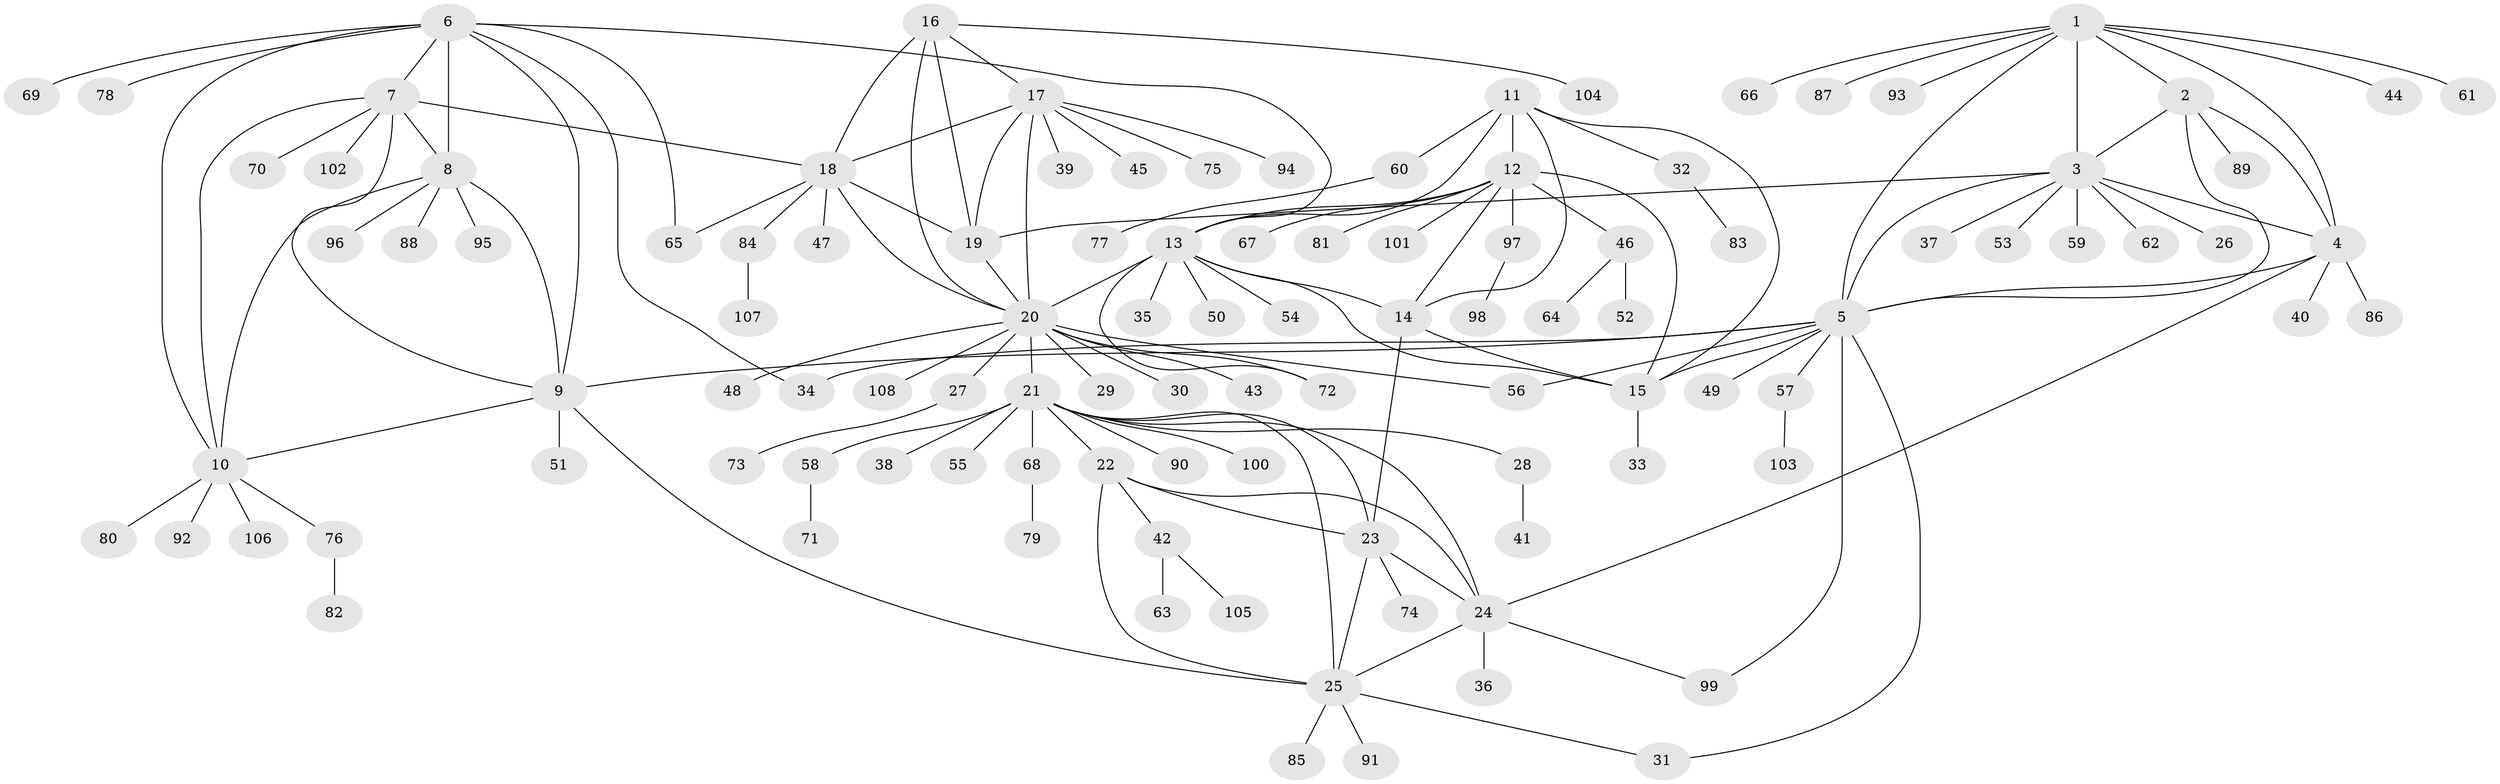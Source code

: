 // coarse degree distribution, {10: 0.024390243902439025, 2: 0.12195121951219512, 16: 0.012195121951219513, 11: 0.024390243902439025, 5: 0.024390243902439025, 6: 0.04878048780487805, 9: 0.012195121951219513, 7: 0.024390243902439025, 3: 0.012195121951219513, 14: 0.012195121951219513, 1: 0.6829268292682927}
// Generated by graph-tools (version 1.1) at 2025/52/02/27/25 19:52:17]
// undirected, 108 vertices, 149 edges
graph export_dot {
graph [start="1"]
  node [color=gray90,style=filled];
  1;
  2;
  3;
  4;
  5;
  6;
  7;
  8;
  9;
  10;
  11;
  12;
  13;
  14;
  15;
  16;
  17;
  18;
  19;
  20;
  21;
  22;
  23;
  24;
  25;
  26;
  27;
  28;
  29;
  30;
  31;
  32;
  33;
  34;
  35;
  36;
  37;
  38;
  39;
  40;
  41;
  42;
  43;
  44;
  45;
  46;
  47;
  48;
  49;
  50;
  51;
  52;
  53;
  54;
  55;
  56;
  57;
  58;
  59;
  60;
  61;
  62;
  63;
  64;
  65;
  66;
  67;
  68;
  69;
  70;
  71;
  72;
  73;
  74;
  75;
  76;
  77;
  78;
  79;
  80;
  81;
  82;
  83;
  84;
  85;
  86;
  87;
  88;
  89;
  90;
  91;
  92;
  93;
  94;
  95;
  96;
  97;
  98;
  99;
  100;
  101;
  102;
  103;
  104;
  105;
  106;
  107;
  108;
  1 -- 2;
  1 -- 3;
  1 -- 4;
  1 -- 5;
  1 -- 44;
  1 -- 61;
  1 -- 66;
  1 -- 87;
  1 -- 93;
  2 -- 3;
  2 -- 4;
  2 -- 5;
  2 -- 89;
  3 -- 4;
  3 -- 5;
  3 -- 19;
  3 -- 26;
  3 -- 37;
  3 -- 53;
  3 -- 59;
  3 -- 62;
  4 -- 5;
  4 -- 24;
  4 -- 40;
  4 -- 86;
  5 -- 9;
  5 -- 15;
  5 -- 31;
  5 -- 34;
  5 -- 49;
  5 -- 56;
  5 -- 57;
  5 -- 99;
  6 -- 7;
  6 -- 8;
  6 -- 9;
  6 -- 10;
  6 -- 13;
  6 -- 34;
  6 -- 65;
  6 -- 69;
  6 -- 78;
  7 -- 8;
  7 -- 9;
  7 -- 10;
  7 -- 18;
  7 -- 70;
  7 -- 102;
  8 -- 9;
  8 -- 10;
  8 -- 88;
  8 -- 95;
  8 -- 96;
  9 -- 10;
  9 -- 25;
  9 -- 51;
  10 -- 76;
  10 -- 80;
  10 -- 92;
  10 -- 106;
  11 -- 12;
  11 -- 13;
  11 -- 14;
  11 -- 15;
  11 -- 32;
  11 -- 60;
  12 -- 13;
  12 -- 14;
  12 -- 15;
  12 -- 46;
  12 -- 67;
  12 -- 81;
  12 -- 97;
  12 -- 101;
  13 -- 14;
  13 -- 15;
  13 -- 20;
  13 -- 35;
  13 -- 50;
  13 -- 54;
  13 -- 72;
  14 -- 15;
  14 -- 23;
  15 -- 33;
  16 -- 17;
  16 -- 18;
  16 -- 19;
  16 -- 20;
  16 -- 104;
  17 -- 18;
  17 -- 19;
  17 -- 20;
  17 -- 39;
  17 -- 45;
  17 -- 75;
  17 -- 94;
  18 -- 19;
  18 -- 20;
  18 -- 47;
  18 -- 65;
  18 -- 84;
  19 -- 20;
  20 -- 21;
  20 -- 27;
  20 -- 29;
  20 -- 30;
  20 -- 43;
  20 -- 48;
  20 -- 56;
  20 -- 72;
  20 -- 108;
  21 -- 22;
  21 -- 23;
  21 -- 24;
  21 -- 25;
  21 -- 28;
  21 -- 38;
  21 -- 55;
  21 -- 58;
  21 -- 68;
  21 -- 90;
  21 -- 100;
  22 -- 23;
  22 -- 24;
  22 -- 25;
  22 -- 42;
  23 -- 24;
  23 -- 25;
  23 -- 74;
  24 -- 25;
  24 -- 36;
  24 -- 99;
  25 -- 31;
  25 -- 85;
  25 -- 91;
  27 -- 73;
  28 -- 41;
  32 -- 83;
  42 -- 63;
  42 -- 105;
  46 -- 52;
  46 -- 64;
  57 -- 103;
  58 -- 71;
  60 -- 77;
  68 -- 79;
  76 -- 82;
  84 -- 107;
  97 -- 98;
}
